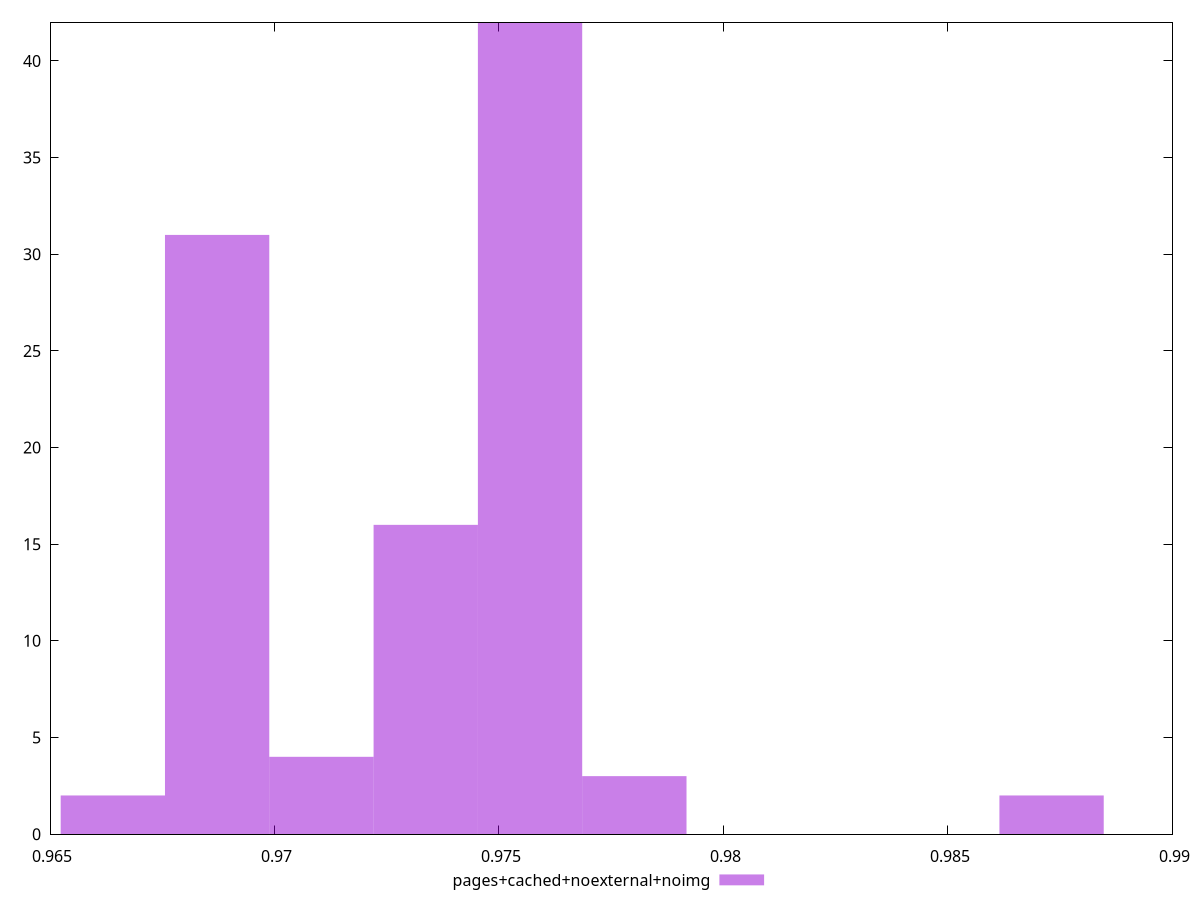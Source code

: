 $_pagesCachedNoexternalNoimg <<EOF
0.9756915695570202 42
0.9733684943914083 16
0.9710454192257963 4
0.9687223440601844 31
0.9663992688945724 2
0.9780146447226322 3
0.98730694538508 2
EOF
set key outside below
set terminal pngcairo
set output "report_00005_2020-11-02T22-26-11.212Z/speed-index/pages+cached+noexternal+noimg//hist.png"
set yrange [0:42]
set boxwidth 0.002323075165611953
set style fill transparent solid 0.5 noborder
plot $_pagesCachedNoexternalNoimg title "pages+cached+noexternal+noimg" with boxes ,